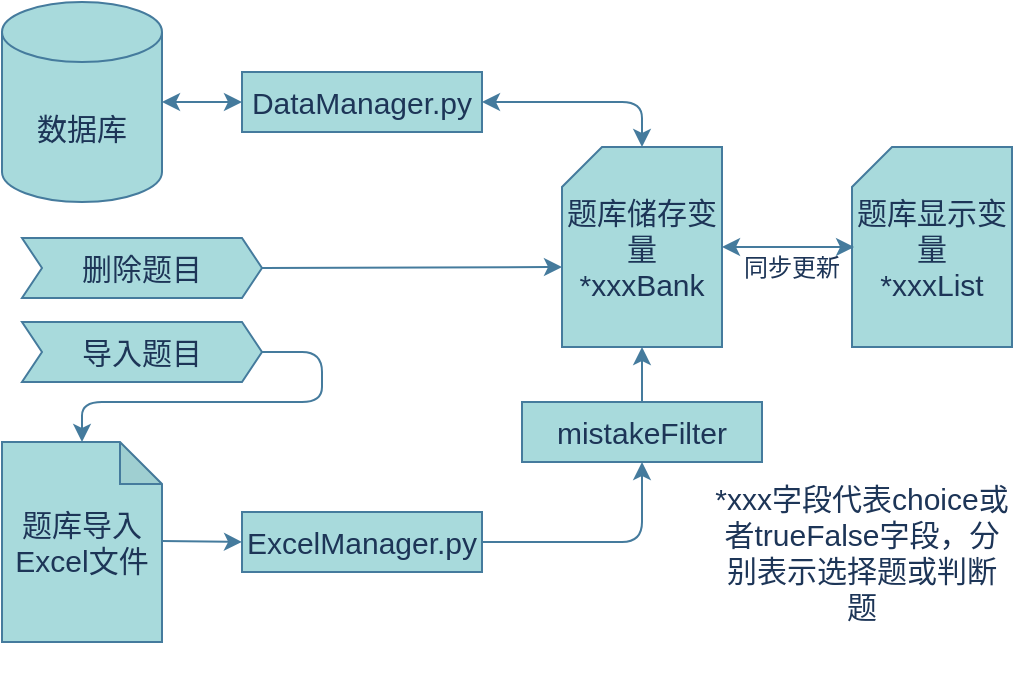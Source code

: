 <mxfile scale="2" border="0">
    <diagram id="57DwfZlT5WbViTdJKMjq" name="Page-1">
        <mxGraphModel dx="649" dy="5038" grid="1" gridSize="10" guides="1" tooltips="1" connect="1" arrows="1" fold="1" page="1" pageScale="1" pageWidth="3300" pageHeight="4681" background="#FFFFFF" math="0" shadow="0">
            <root>
                <mxCell id="0"/>
                <mxCell id="1" parent="0"/>
                <mxCell id="27" value="同步更新" style="text;html=1;strokeColor=none;fillColor=none;align=center;verticalAlign=middle;whiteSpace=wrap;rounded=0;fontSize=12;fontColor=#1D3557;" vertex="1" parent="1">
                    <mxGeometry x="395" y="63" width="80" height="20" as="geometry"/>
                </mxCell>
                <mxCell id="9" value="&lt;span&gt;题库显示变量&lt;/span&gt;&lt;br&gt;&lt;span&gt;*xxxList&lt;/span&gt;" style="shape=card;whiteSpace=wrap;html=1;fontSize=15;size=20;fillColor=#A8DADC;strokeColor=#457B9D;fontColor=#1D3557;" vertex="1" parent="1">
                    <mxGeometry x="465" y="12.5" width="80" height="100" as="geometry"/>
                </mxCell>
                <mxCell id="10" value="数据库" style="shape=cylinder3;whiteSpace=wrap;html=1;boundedLbl=1;backgroundOutline=1;size=15;fontSize=15;fillColor=#A8DADC;strokeColor=#457B9D;fontColor=#1D3557;" vertex="1" parent="1">
                    <mxGeometry x="40" y="-60" width="80" height="100" as="geometry"/>
                </mxCell>
                <mxCell id="16" value="" style="endArrow=classic;html=1;fontSize=15;entryX=0;entryY=0.5;entryDx=0;entryDy=0;strokeColor=#457B9D;fontColor=#1D3557;exitX=0.994;exitY=0.495;exitDx=0;exitDy=0;exitPerimeter=0;labelBackgroundColor=#F1FAEE;" edge="1" parent="1" source="31" target="37">
                    <mxGeometry width="50" height="50" relative="1" as="geometry">
                        <mxPoint x="170" y="190" as="sourcePoint"/>
                        <mxPoint x="160" y="220" as="targetPoint"/>
                    </mxGeometry>
                </mxCell>
                <mxCell id="20" value="" style="endArrow=classic;html=1;fontSize=15;exitX=1;exitY=0.5;exitDx=0;exitDy=0;exitPerimeter=0;entryX=0;entryY=0.5;entryDx=0;entryDy=0;startArrow=classic;startFill=1;strokeColor=#457B9D;fontColor=#1D3557;labelBackgroundColor=#F1FAEE;" edge="1" parent="1" source="10">
                    <mxGeometry width="50" height="50" relative="1" as="geometry">
                        <mxPoint x="210" y="130" as="sourcePoint"/>
                        <mxPoint x="160" y="-10" as="targetPoint"/>
                    </mxGeometry>
                </mxCell>
                <mxCell id="21" value="" style="endArrow=classic;html=1;fontSize=15;exitX=1;exitY=0.5;exitDx=0;exitDy=0;entryX=0.5;entryY=0;entryDx=0;entryDy=0;entryPerimeter=0;startArrow=classic;startFill=1;strokeColor=#457B9D;fontColor=#1D3557;labelBackgroundColor=#F1FAEE;" edge="1" parent="1" source="36">
                    <mxGeometry width="50" height="50" relative="1" as="geometry">
                        <mxPoint x="300" y="-10" as="sourcePoint"/>
                        <mxPoint x="360" y="12.5" as="targetPoint"/>
                        <Array as="points">
                            <mxPoint x="360" y="-10"/>
                        </Array>
                    </mxGeometry>
                </mxCell>
                <mxCell id="26" value="" style="endArrow=classic;html=1;fontSize=15;exitX=1;exitY=0.5;exitDx=0;exitDy=0;exitPerimeter=0;entryX=0.013;entryY=0.5;entryDx=0;entryDy=0;entryPerimeter=0;startArrow=classic;startFill=1;strokeColor=#457B9D;fontColor=#1D3557;labelBackgroundColor=#F1FAEE;" edge="1" parent="1" target="9">
                    <mxGeometry width="50" height="50" relative="1" as="geometry">
                        <mxPoint x="400" y="62.5" as="sourcePoint"/>
                        <mxPoint x="260" y="-20" as="targetPoint"/>
                    </mxGeometry>
                </mxCell>
                <mxCell id="28" style="edgeStyle=orthogonalEdgeStyle;curved=0;rounded=1;sketch=0;orthogonalLoop=1;jettySize=auto;html=1;exitX=0.5;exitY=1;exitDx=0;exitDy=0;exitPerimeter=0;strokeColor=#457B9D;fillColor=#A8DADC;fontColor=#1D3557;labelBackgroundColor=#F1FAEE;" edge="1" parent="1">
                    <mxGeometry relative="1" as="geometry">
                        <mxPoint x="80" y="270" as="sourcePoint"/>
                        <mxPoint x="80" y="270" as="targetPoint"/>
                    </mxGeometry>
                </mxCell>
                <mxCell id="30" value="&lt;span&gt;题库储存变量&lt;/span&gt;&lt;br&gt;&lt;span&gt;*xxxBank&lt;/span&gt;" style="shape=card;whiteSpace=wrap;html=1;fontSize=15;size=20;fillColor=#A8DADC;strokeColor=#457B9D;fontColor=#1D3557;" vertex="1" parent="1">
                    <mxGeometry x="320" y="12.5" width="80" height="100" as="geometry"/>
                </mxCell>
                <mxCell id="31" value="&lt;font style=&quot;font-size: 15px;&quot;&gt;题库导入Excel文件&lt;/font&gt;" style="shape=note;whiteSpace=wrap;html=1;backgroundOutline=1;darkOpacity=0.05;rounded=0;sketch=0;strokeColor=#457B9D;fillColor=#A8DADC;fontColor=#1D3557;size=21;fontSize=15;" vertex="1" parent="1">
                    <mxGeometry x="40" y="160" width="80" height="100" as="geometry"/>
                </mxCell>
                <mxCell id="32" value="*xxx字段代表choice或者trueFalse字段，分别表示选择题或判断题" style="text;html=1;strokeColor=none;fillColor=none;align=center;verticalAlign=middle;whiteSpace=wrap;rounded=0;sketch=0;fontSize=15;fontColor=#1D3557;" vertex="1" parent="1">
                    <mxGeometry x="395" y="205" width="150" height="20" as="geometry"/>
                </mxCell>
                <mxCell id="35" value="mistakeFilter" style="rounded=0;whiteSpace=wrap;html=1;sketch=0;strokeColor=#457B9D;fillColor=#A8DADC;fontSize=15;fontColor=#1D3557;" vertex="1" parent="1">
                    <mxGeometry x="300" y="140" width="120" height="30" as="geometry"/>
                </mxCell>
                <mxCell id="36" value="DataManager.py" style="rounded=0;whiteSpace=wrap;html=1;sketch=0;strokeColor=#457B9D;fillColor=#A8DADC;fontSize=15;fontColor=#1D3557;" vertex="1" parent="1">
                    <mxGeometry x="160" y="-25" width="120" height="30" as="geometry"/>
                </mxCell>
                <mxCell id="37" value="ExcelManager.py" style="rounded=0;whiteSpace=wrap;html=1;sketch=0;strokeColor=#457B9D;fillColor=#A8DADC;fontSize=15;fontColor=#1D3557;" vertex="1" parent="1">
                    <mxGeometry x="160" y="195" width="120" height="30" as="geometry"/>
                </mxCell>
                <mxCell id="38" value="" style="endArrow=classic;html=1;strokeColor=#457B9D;fillColor=#A8DADC;fontSize=15;fontColor=#1D3557;exitX=0.5;exitY=0;exitDx=0;exitDy=0;entryX=0.5;entryY=1;entryDx=0;entryDy=0;entryPerimeter=0;labelBackgroundColor=#F1FAEE;" edge="1" parent="1" source="35" target="30">
                    <mxGeometry width="50" height="50" relative="1" as="geometry">
                        <mxPoint x="210" y="220" as="sourcePoint"/>
                        <mxPoint x="260" y="170" as="targetPoint"/>
                    </mxGeometry>
                </mxCell>
                <mxCell id="39" value="" style="endArrow=classic;html=1;strokeColor=#457B9D;fillColor=#A8DADC;fontSize=15;fontColor=#1D3557;entryX=0.5;entryY=1;entryDx=0;entryDy=0;exitX=1;exitY=0.5;exitDx=0;exitDy=0;labelBackgroundColor=#F1FAEE;" edge="1" parent="1" source="37" target="35">
                    <mxGeometry width="50" height="50" relative="1" as="geometry">
                        <mxPoint x="280" y="240" as="sourcePoint"/>
                        <mxPoint x="330" y="170" as="targetPoint"/>
                        <Array as="points">
                            <mxPoint x="360" y="210"/>
                        </Array>
                    </mxGeometry>
                </mxCell>
                <mxCell id="41" value="" style="endArrow=classic;html=1;strokeColor=#457B9D;fillColor=#A8DADC;fontSize=15;fontColor=#1D3557;exitX=1;exitY=0.5;exitDx=0;exitDy=0;entryX=0;entryY=0;entryDx=0;entryDy=60;entryPerimeter=0;labelBackgroundColor=#F1FAEE;" edge="1" parent="1" source="42" target="30">
                    <mxGeometry width="50" height="50" relative="1" as="geometry">
                        <mxPoint x="170" y="78" as="sourcePoint"/>
                        <mxPoint x="290" y="90" as="targetPoint"/>
                    </mxGeometry>
                </mxCell>
                <mxCell id="42" value="&lt;span&gt;删除题目&lt;/span&gt;" style="shape=step;perimeter=stepPerimeter;whiteSpace=wrap;html=1;fixedSize=1;rounded=0;sketch=0;strokeColor=#457B9D;fillColor=#A8DADC;fontSize=15;fontColor=#1D3557;size=10;" vertex="1" parent="1">
                    <mxGeometry x="50" y="58" width="120" height="30" as="geometry"/>
                </mxCell>
                <mxCell id="43" value="导入题目" style="shape=step;perimeter=stepPerimeter;whiteSpace=wrap;html=1;fixedSize=1;rounded=0;sketch=0;strokeColor=#457B9D;fillColor=#A8DADC;fontSize=15;fontColor=#1D3557;size=10;" vertex="1" parent="1">
                    <mxGeometry x="50" y="100" width="120" height="30" as="geometry"/>
                </mxCell>
                <mxCell id="45" value="" style="endArrow=classic;html=1;strokeColor=#457B9D;fillColor=#A8DADC;fontSize=15;fontColor=#1D3557;entryX=0.5;entryY=0;entryDx=0;entryDy=0;entryPerimeter=0;labelBackgroundColor=#F1FAEE;" edge="1" parent="1" target="31">
                    <mxGeometry width="50" height="50" relative="1" as="geometry">
                        <mxPoint x="170" y="115" as="sourcePoint"/>
                        <mxPoint x="320" y="70" as="targetPoint"/>
                        <Array as="points">
                            <mxPoint x="200" y="115"/>
                            <mxPoint x="200" y="140"/>
                            <mxPoint x="80" y="140"/>
                        </Array>
                    </mxGeometry>
                </mxCell>
            </root>
        </mxGraphModel>
    </diagram>
</mxfile>
